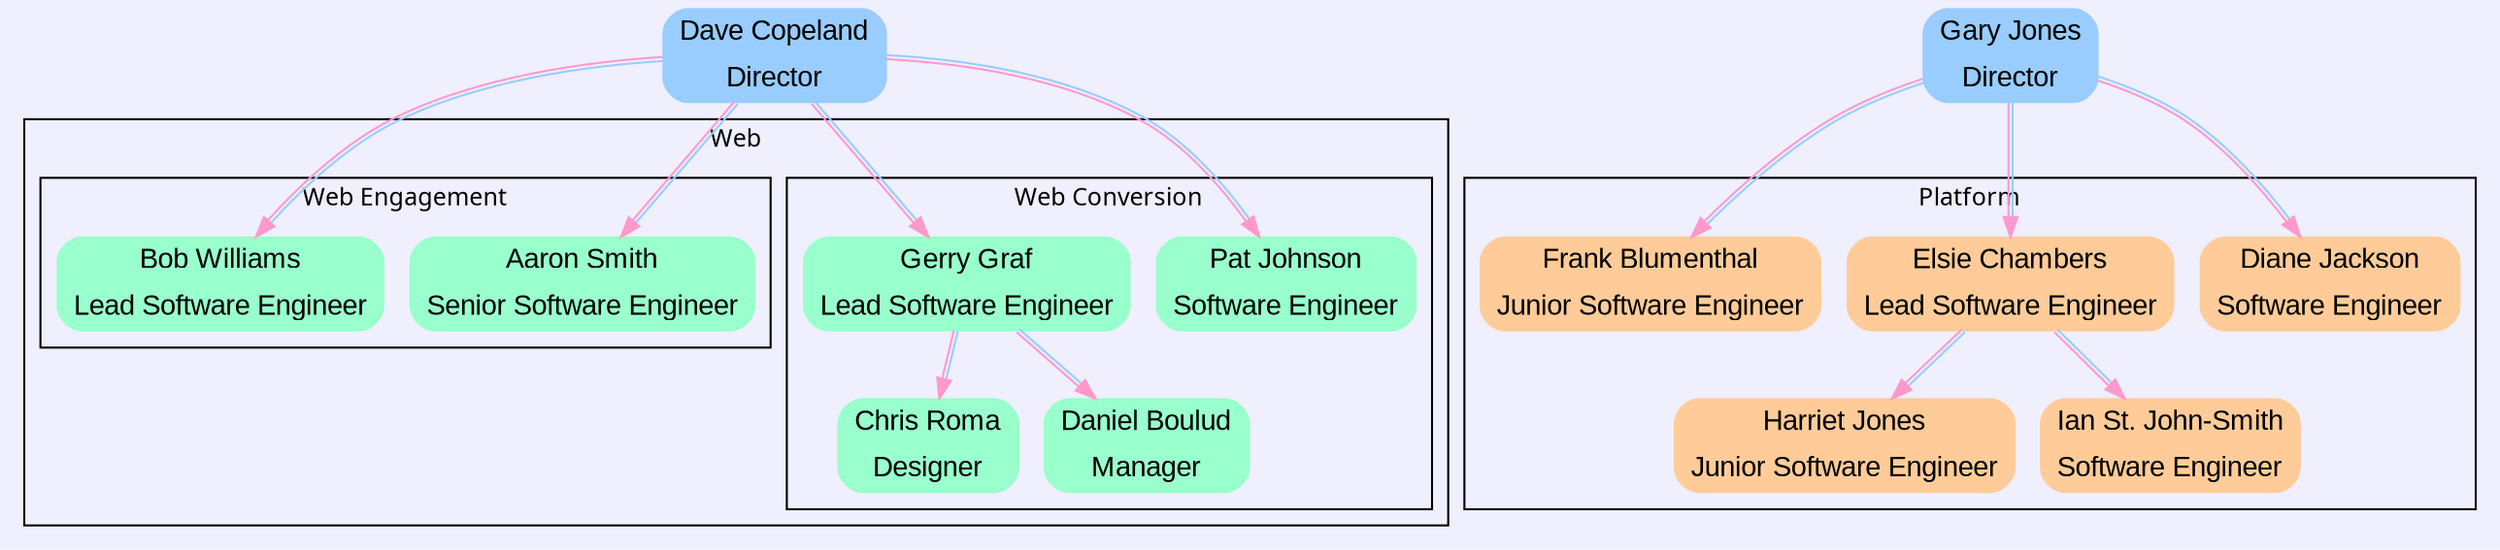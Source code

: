   digraph org_chart {
    nodesep=1.0
      node[shape=record, color="lightgreen"]
      nodesep="0.18"
       ranksep="0.46"
       fontname="Monaco"
       fontsize="12"
        bgcolor="#efeffd"
    subgraph cluster_division_web {
      node [color="#99ffcc",style="filled"   fontname="Arial" ]
      label = "Web";
      subgraph cluster_conversion {
        label = "Web Conversion";
        Pat 
        Chris 
        Daniel 
        Gerry 
      }
      subgraph cluster_engagement {
        label = "Web Engagement";
        Aaron 
        Bob 
      }
    }
    subgraph division_platform {
     node [color="#ffcc99",style="filled"   fontname="Arial" ]
    
      subgraph cluster_platform {
        label = "Platform";
        Diane 
        Harriet 
        Ian 
        Elsie 
        Frank 
      }
    }
    Dave -> {Pat,Gerry,Aaron,Bob} [ color="#ff99cc:#99ccff"]
    Gerry -> {Chris,Daniel} [ color="#ff99cc:#99ccff"]
    Gary -> {Diane,Elsie,Frank} [ color="#ff99cc:#99ccff"]
    Elsie -> {Harriet,Ian} [ color="#ff99cc:#99ccff"]

    Dave [ label="{<f0> Dave Copeland | <f1> Director}" shape=Mrecord color="#99ccff" style="filled" fontname="Arial"];
    Gary [ label="{<f0> Gary Jones | <f1> Director}" shape=Mrecord color="#99ccff" style="filled" fontname="Arial"];
    
    Pat [ label="{<f0> Pat Johnson | <f1> Software Engineer}" shape=Mrecord ];
    Aaron [ label="{<f0> Aaron Smith | <f1> Senior Software Engineer}" shape=Mrecord ];
    Bob [ label="{<f0> Bob Williams | <f1> Lead Software Engineer}" shape=Mrecord ];
    Chris [ label="{<f0> Chris Roma | <f1> Designer}" shape=Mrecord ];
    Daniel [ label="{<f0> Daniel Boulud | <f1> Manager}" shape=Mrecord ];
    Diane [ label="{<f0> Diane Jackson | <f1> Software Engineer}" shape=Mrecord ];
    Elsie [ label="{<f0> Elsie Chambers | <f1> Lead Software Engineer}" shape=Mrecord ];
    Frank [ label="{<f0> Frank Blumenthal | <f1> Junior Software Engineer}" shape=Mrecord ];
    Gerry [ label="{<f0> Gerry Graf | <f1> Lead Software Engineer}" shape=Mrecord ];
    Harriet [ label="{<f0> Harriet Jones | <f1> Junior Software Engineer}" shape=Mrecord ];
    Ian [ label="{<f0> Ian St. John-Smith | <f1> Software Engineer}" shape=Mrecord ];
  }
